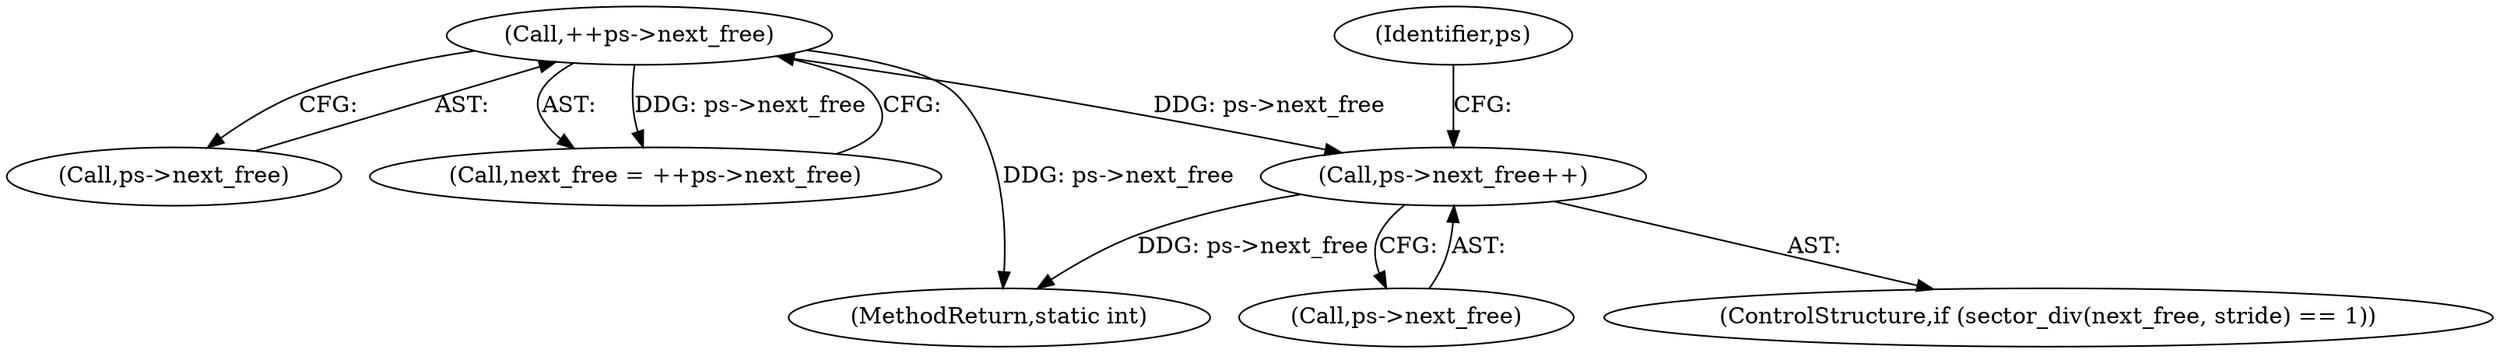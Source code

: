 digraph "0_linux_e9c6a182649f4259db704ae15a91ac820e63b0ca@pointer" {
"1000164" [label="(Call,ps->next_free++)"];
"1000154" [label="(Call,++ps->next_free)"];
"1000155" [label="(Call,ps->next_free)"];
"1000154" [label="(Call,++ps->next_free)"];
"1000158" [label="(ControlStructure,if (sector_div(next_free, stride) == 1))"];
"1000171" [label="(Identifier,ps)"];
"1000152" [label="(Call,next_free = ++ps->next_free)"];
"1000175" [label="(MethodReturn,static int)"];
"1000164" [label="(Call,ps->next_free++)"];
"1000165" [label="(Call,ps->next_free)"];
"1000164" -> "1000158"  [label="AST: "];
"1000164" -> "1000165"  [label="CFG: "];
"1000165" -> "1000164"  [label="AST: "];
"1000171" -> "1000164"  [label="CFG: "];
"1000164" -> "1000175"  [label="DDG: ps->next_free"];
"1000154" -> "1000164"  [label="DDG: ps->next_free"];
"1000154" -> "1000152"  [label="AST: "];
"1000154" -> "1000155"  [label="CFG: "];
"1000155" -> "1000154"  [label="AST: "];
"1000152" -> "1000154"  [label="CFG: "];
"1000154" -> "1000175"  [label="DDG: ps->next_free"];
"1000154" -> "1000152"  [label="DDG: ps->next_free"];
}
